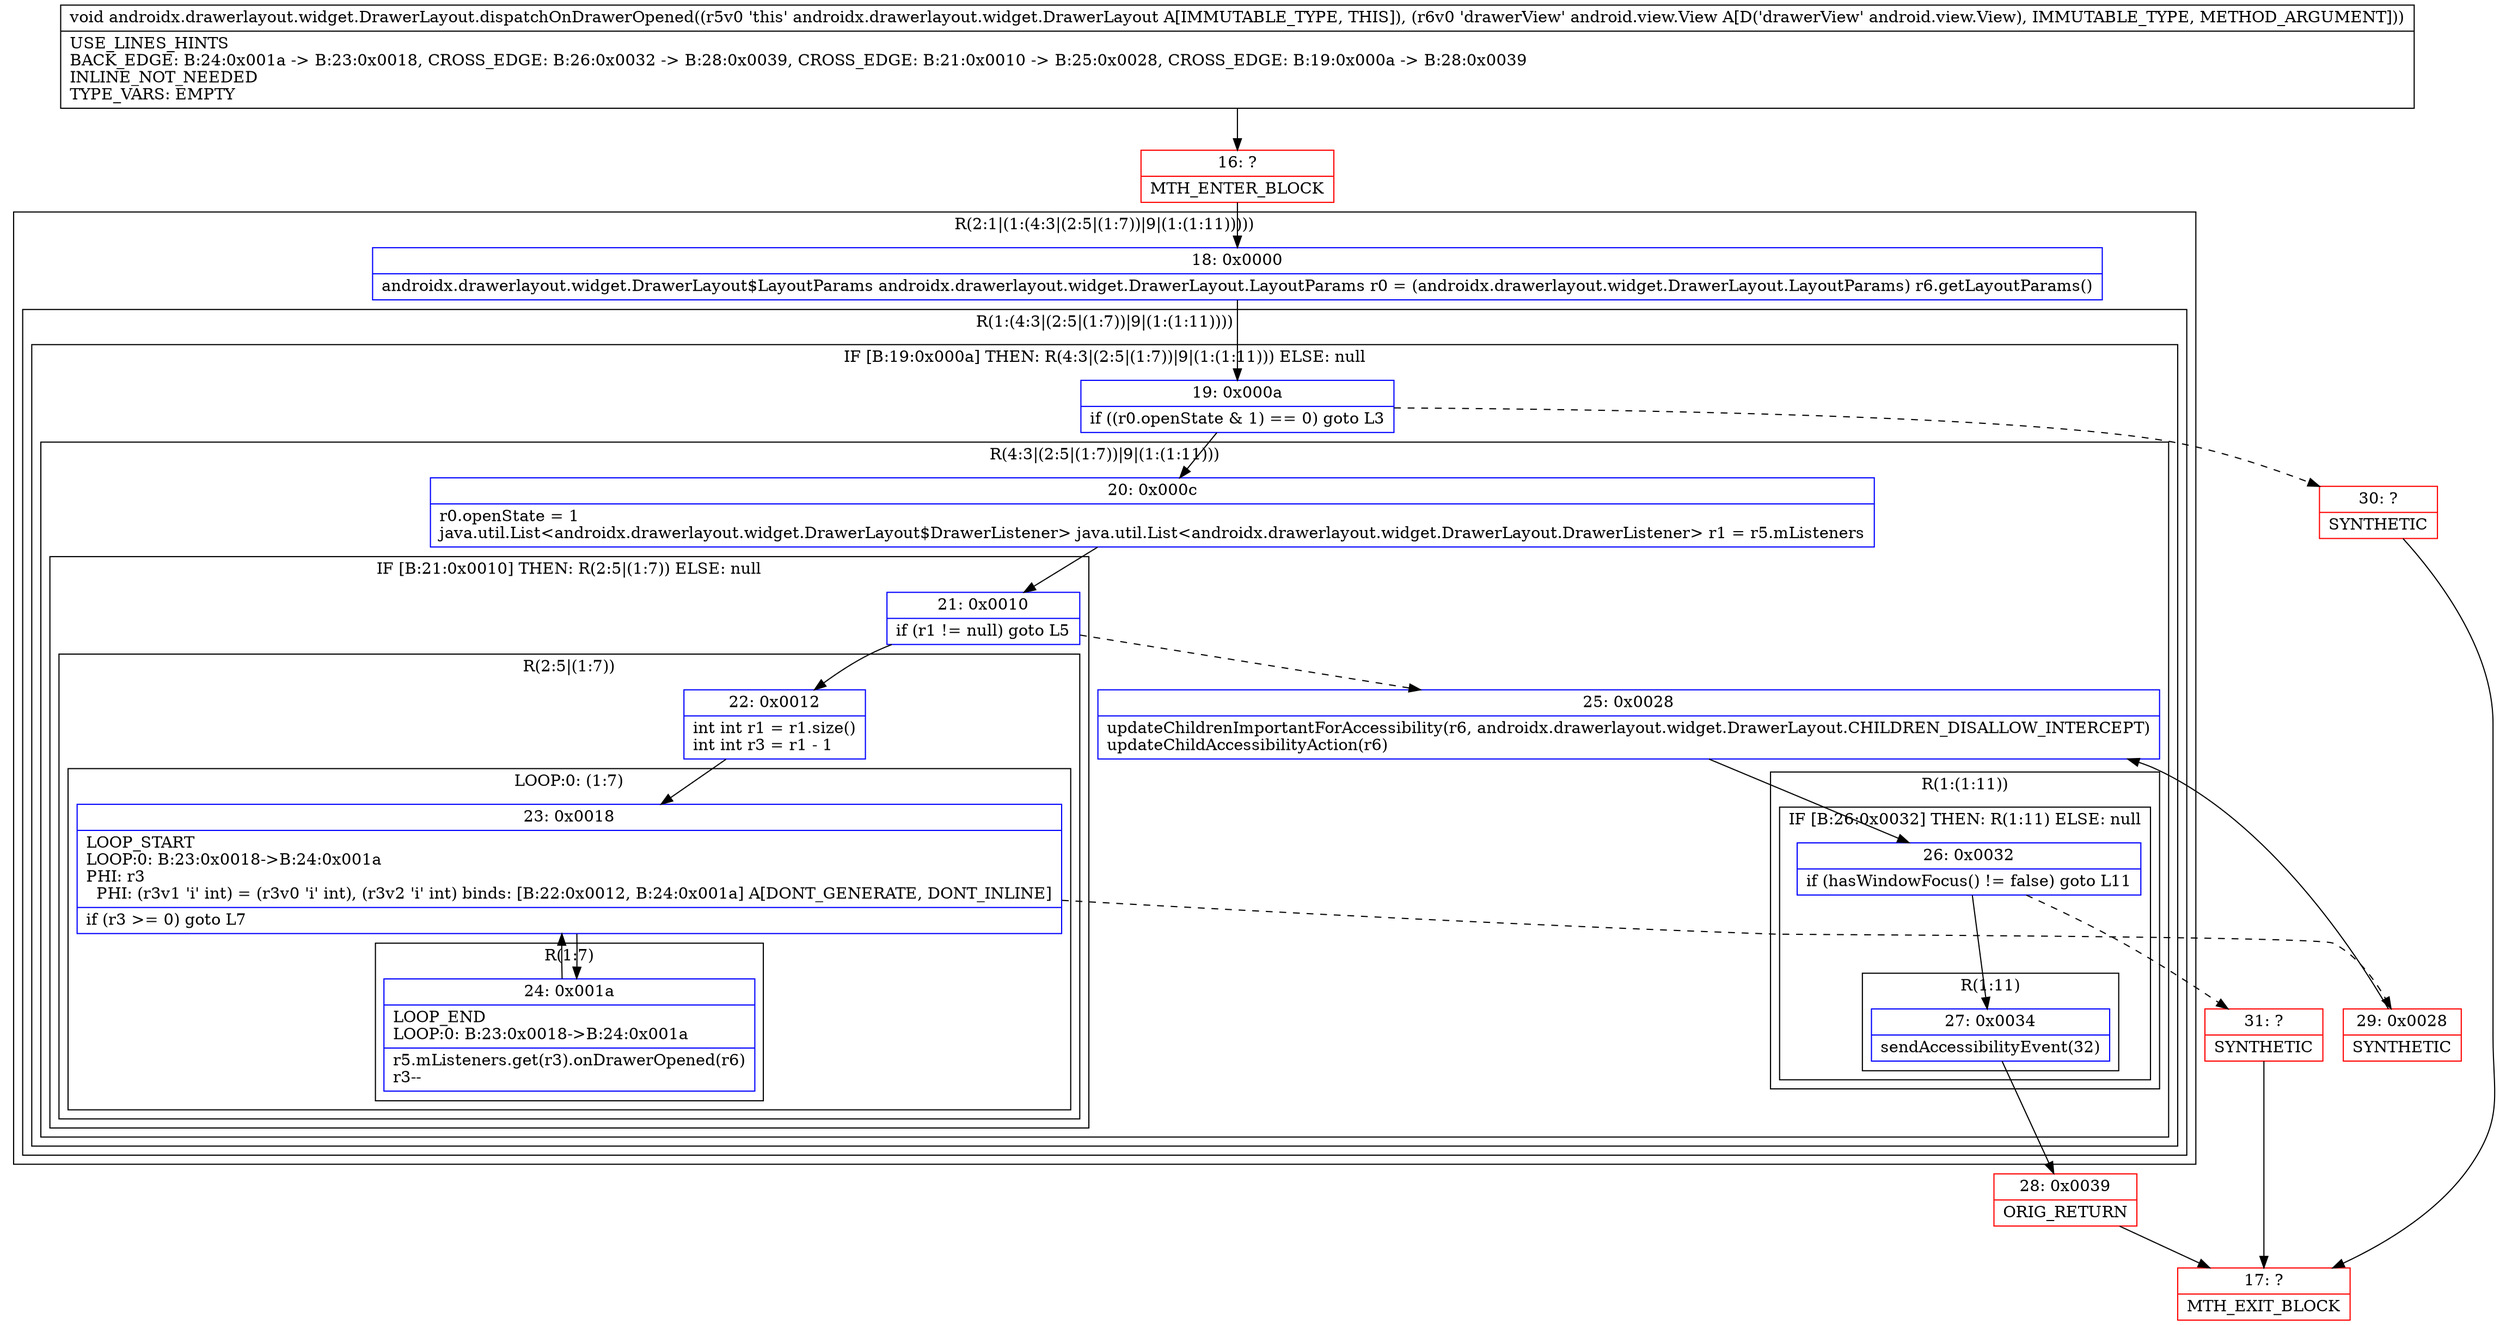 digraph "CFG forandroidx.drawerlayout.widget.DrawerLayout.dispatchOnDrawerOpened(Landroid\/view\/View;)V" {
subgraph cluster_Region_938473296 {
label = "R(2:1|(1:(4:3|(2:5|(1:7))|9|(1:(1:11)))))";
node [shape=record,color=blue];
Node_18 [shape=record,label="{18\:\ 0x0000|androidx.drawerlayout.widget.DrawerLayout$LayoutParams androidx.drawerlayout.widget.DrawerLayout.LayoutParams r0 = (androidx.drawerlayout.widget.DrawerLayout.LayoutParams) r6.getLayoutParams()\l}"];
subgraph cluster_Region_935924004 {
label = "R(1:(4:3|(2:5|(1:7))|9|(1:(1:11))))";
node [shape=record,color=blue];
subgraph cluster_IfRegion_1142709105 {
label = "IF [B:19:0x000a] THEN: R(4:3|(2:5|(1:7))|9|(1:(1:11))) ELSE: null";
node [shape=record,color=blue];
Node_19 [shape=record,label="{19\:\ 0x000a|if ((r0.openState & 1) == 0) goto L3\l}"];
subgraph cluster_Region_872146347 {
label = "R(4:3|(2:5|(1:7))|9|(1:(1:11)))";
node [shape=record,color=blue];
Node_20 [shape=record,label="{20\:\ 0x000c|r0.openState = 1\ljava.util.List\<androidx.drawerlayout.widget.DrawerLayout$DrawerListener\> java.util.List\<androidx.drawerlayout.widget.DrawerLayout.DrawerListener\> r1 = r5.mListeners\l}"];
subgraph cluster_IfRegion_1446718180 {
label = "IF [B:21:0x0010] THEN: R(2:5|(1:7)) ELSE: null";
node [shape=record,color=blue];
Node_21 [shape=record,label="{21\:\ 0x0010|if (r1 != null) goto L5\l}"];
subgraph cluster_Region_514195972 {
label = "R(2:5|(1:7))";
node [shape=record,color=blue];
Node_22 [shape=record,label="{22\:\ 0x0012|int int r1 = r1.size()\lint int r3 = r1 \- 1\l}"];
subgraph cluster_LoopRegion_952567154 {
label = "LOOP:0: (1:7)";
node [shape=record,color=blue];
Node_23 [shape=record,label="{23\:\ 0x0018|LOOP_START\lLOOP:0: B:23:0x0018\-\>B:24:0x001a\lPHI: r3 \l  PHI: (r3v1 'i' int) = (r3v0 'i' int), (r3v2 'i' int) binds: [B:22:0x0012, B:24:0x001a] A[DONT_GENERATE, DONT_INLINE]\l|if (r3 \>= 0) goto L7\l}"];
subgraph cluster_Region_1425893756 {
label = "R(1:7)";
node [shape=record,color=blue];
Node_24 [shape=record,label="{24\:\ 0x001a|LOOP_END\lLOOP:0: B:23:0x0018\-\>B:24:0x001a\l|r5.mListeners.get(r3).onDrawerOpened(r6)\lr3\-\-\l}"];
}
}
}
}
Node_25 [shape=record,label="{25\:\ 0x0028|updateChildrenImportantForAccessibility(r6, androidx.drawerlayout.widget.DrawerLayout.CHILDREN_DISALLOW_INTERCEPT)\lupdateChildAccessibilityAction(r6)\l}"];
subgraph cluster_Region_1211618060 {
label = "R(1:(1:11))";
node [shape=record,color=blue];
subgraph cluster_IfRegion_1489213924 {
label = "IF [B:26:0x0032] THEN: R(1:11) ELSE: null";
node [shape=record,color=blue];
Node_26 [shape=record,label="{26\:\ 0x0032|if (hasWindowFocus() != false) goto L11\l}"];
subgraph cluster_Region_378950899 {
label = "R(1:11)";
node [shape=record,color=blue];
Node_27 [shape=record,label="{27\:\ 0x0034|sendAccessibilityEvent(32)\l}"];
}
}
}
}
}
}
}
Node_16 [shape=record,color=red,label="{16\:\ ?|MTH_ENTER_BLOCK\l}"];
Node_29 [shape=record,color=red,label="{29\:\ 0x0028|SYNTHETIC\l}"];
Node_28 [shape=record,color=red,label="{28\:\ 0x0039|ORIG_RETURN\l}"];
Node_17 [shape=record,color=red,label="{17\:\ ?|MTH_EXIT_BLOCK\l}"];
Node_31 [shape=record,color=red,label="{31\:\ ?|SYNTHETIC\l}"];
Node_30 [shape=record,color=red,label="{30\:\ ?|SYNTHETIC\l}"];
MethodNode[shape=record,label="{void androidx.drawerlayout.widget.DrawerLayout.dispatchOnDrawerOpened((r5v0 'this' androidx.drawerlayout.widget.DrawerLayout A[IMMUTABLE_TYPE, THIS]), (r6v0 'drawerView' android.view.View A[D('drawerView' android.view.View), IMMUTABLE_TYPE, METHOD_ARGUMENT]))  | USE_LINES_HINTS\lBACK_EDGE: B:24:0x001a \-\> B:23:0x0018, CROSS_EDGE: B:26:0x0032 \-\> B:28:0x0039, CROSS_EDGE: B:21:0x0010 \-\> B:25:0x0028, CROSS_EDGE: B:19:0x000a \-\> B:28:0x0039\lINLINE_NOT_NEEDED\lTYPE_VARS: EMPTY\l}"];
MethodNode -> Node_16;Node_18 -> Node_19;
Node_19 -> Node_20;
Node_19 -> Node_30[style=dashed];
Node_20 -> Node_21;
Node_21 -> Node_22;
Node_21 -> Node_25[style=dashed];
Node_22 -> Node_23;
Node_23 -> Node_24;
Node_23 -> Node_29[style=dashed];
Node_24 -> Node_23;
Node_25 -> Node_26;
Node_26 -> Node_27;
Node_26 -> Node_31[style=dashed];
Node_27 -> Node_28;
Node_16 -> Node_18;
Node_29 -> Node_25;
Node_28 -> Node_17;
Node_31 -> Node_17;
Node_30 -> Node_17;
}

